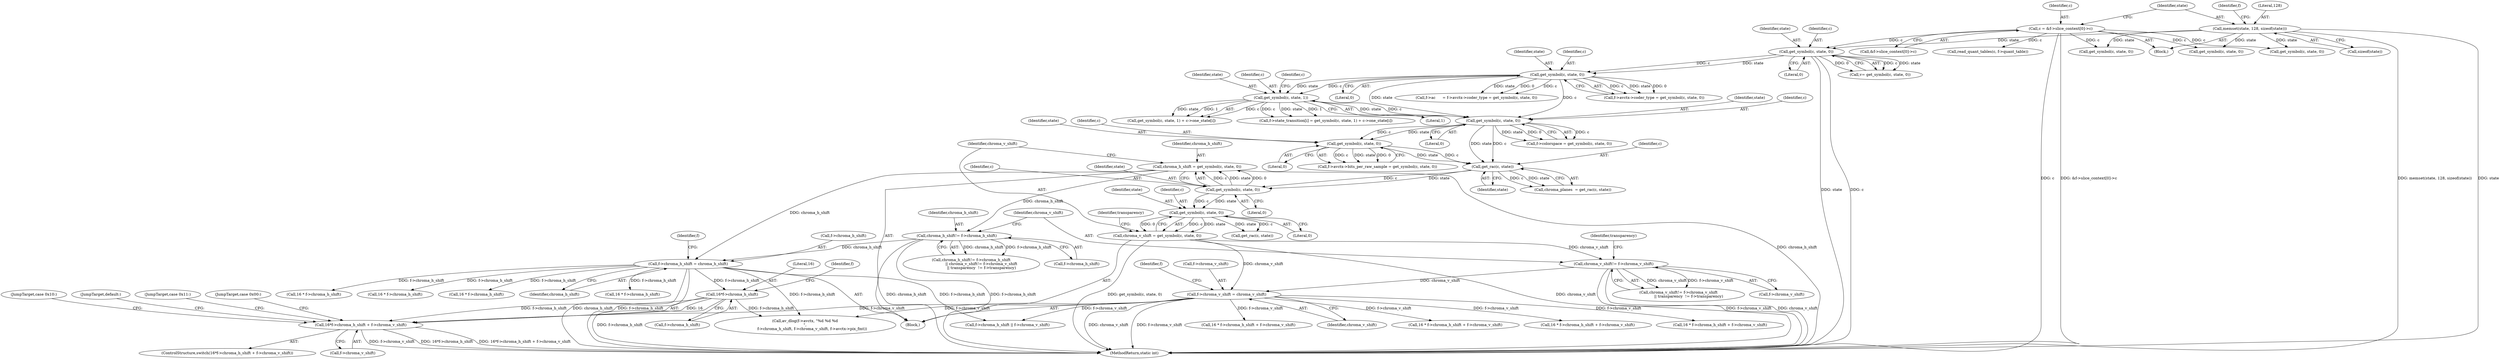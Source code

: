 digraph "0_FFmpeg_b05cd1ea7e45a836f7f6071a716c38bb30326e0f@pointer" {
"1000470" [label="(Call,16*f->chroma_h_shift + f->chroma_v_shift)"];
"1000471" [label="(Call,16*f->chroma_h_shift)"];
"1000300" [label="(Call,f->chroma_h_shift = chroma_h_shift)"];
"1000240" [label="(Call,chroma_h_shift = get_symbol(c, state, 0))"];
"1000242" [label="(Call,get_symbol(c, state, 0))"];
"1000237" [label="(Call,get_rac(c, state))"];
"1000215" [label="(Call,get_symbol(c, state, 0))"];
"1000202" [label="(Call,get_symbol(c, state, 1))"];
"1000175" [label="(Call,get_symbol(c, state, 0))"];
"1000142" [label="(Call,get_symbol(c, state, 0))"];
"1000113" [label="(Call,c = &f->slice_context[0]->c)"];
"1000123" [label="(Call,memset(state, 128, sizeof(state)))"];
"1000231" [label="(Call,get_symbol(c, state, 0))"];
"1000270" [label="(Call,chroma_h_shift!= f->chroma_h_shift)"];
"1000305" [label="(Call,f->chroma_v_shift = chroma_v_shift)"];
"1000276" [label="(Call,chroma_v_shift!= f->chroma_v_shift)"];
"1000246" [label="(Call,chroma_v_shift = get_symbol(c, state, 0))"];
"1000248" [label="(Call,get_symbol(c, state, 0))"];
"1000204" [label="(Identifier,state)"];
"1000124" [label="(Identifier,state)"];
"1000177" [label="(Identifier,state)"];
"1000241" [label="(Identifier,chroma_h_shift)"];
"1000275" [label="(Call,chroma_v_shift!= f->chroma_v_shift\n                 || transparency  != f->transparency)"];
"1000277" [label="(Identifier,chroma_v_shift)"];
"1000507" [label="(JumpTarget,default:)"];
"1000597" [label="(Call,16 * f->chroma_h_shift)"];
"1000134" [label="(Block,)"];
"1000203" [label="(Identifier,c)"];
"1000250" [label="(Identifier,state)"];
"1000272" [label="(Call,f->chroma_h_shift)"];
"1000472" [label="(Literal,16)"];
"1000201" [label="(Call,get_symbol(c, state, 1) + c->one_state[i])"];
"1000498" [label="(JumpTarget,case 0x11:)"];
"1000233" [label="(Identifier,state)"];
"1000301" [label="(Call,f->chroma_h_shift)"];
"1000473" [label="(Call,f->chroma_h_shift)"];
"1000175" [label="(Call,get_symbol(c, state, 0))"];
"1000312" [label="(Identifier,f)"];
"1000225" [label="(Call,f->avctx->bits_per_raw_sample = get_symbol(c, state, 0))"];
"1000470" [label="(Call,16*f->chroma_h_shift + f->chroma_v_shift)"];
"1000246" [label="(Call,chroma_v_shift = get_symbol(c, state, 0))"];
"1000131" [label="(Identifier,f)"];
"1000270" [label="(Call,chroma_h_shift!= f->chroma_h_shift)"];
"1000813" [label="(Call,av_dlog(f->avctx, \"%d %d %d\n\",\n            f->chroma_h_shift, f->chroma_v_shift, f->avctx->pix_fmt))"];
"1000165" [label="(Call,f->ac      = f->avctx->coder_type = get_symbol(c, state, 0))"];
"1000596" [label="(Call,16 * f->chroma_h_shift + f->chroma_v_shift)"];
"1000480" [label="(JumpTarget,case 0x00:)"];
"1000123" [label="(Call,memset(state, 128, sizeof(state)))"];
"1001201" [label="(Call,get_symbol(c, state, 0))"];
"1000253" [label="(Identifier,transparency)"];
"1000115" [label="(Call,&f->slice_context[0]->c)"];
"1000381" [label="(Call,16 * f->chroma_h_shift + f->chroma_v_shift)"];
"1000140" [label="(Call,v= get_symbol(c, state, 0))"];
"1000217" [label="(Identifier,state)"];
"1000144" [label="(Identifier,state)"];
"1000382" [label="(Call,16 * f->chroma_h_shift)"];
"1000235" [label="(Call,chroma_planes  = get_rac(c, state))"];
"1000306" [label="(Call,f->chroma_v_shift)"];
"1000245" [label="(Literal,0)"];
"1000242" [label="(Call,get_symbol(c, state, 0))"];
"1000282" [label="(Identifier,transparency)"];
"1000300" [label="(Call,f->chroma_h_shift = chroma_h_shift)"];
"1000232" [label="(Identifier,c)"];
"1000305" [label="(Call,f->chroma_v_shift = chroma_v_shift)"];
"1000216" [label="(Identifier,c)"];
"1000104" [label="(Block,)"];
"1000169" [label="(Call,f->avctx->coder_type = get_symbol(c, state, 0))"];
"1000143" [label="(Identifier,c)"];
"1000254" [label="(Call,get_rac(c, state))"];
"1000114" [label="(Identifier,c)"];
"1000476" [label="(Call,f->chroma_v_shift)"];
"1000309" [label="(Identifier,chroma_v_shift)"];
"1000195" [label="(Call,f->state_transition[i] = get_symbol(c, state, 1) + c->one_state[i])"];
"1000534" [label="(Call,16 * f->chroma_h_shift)"];
"1000647" [label="(Call,16 * f->chroma_h_shift)"];
"1000142" [label="(Call,get_symbol(c, state, 0))"];
"1000269" [label="(Call,chroma_h_shift!= f->chroma_h_shift\n                 || chroma_v_shift!= f->chroma_v_shift\n                 || transparency  != f->transparency)"];
"1000489" [label="(JumpTarget,case 0x10:)"];
"1000240" [label="(Call,chroma_h_shift = get_symbol(c, state, 0))"];
"1000211" [label="(Call,f->colorspace = get_symbol(c, state, 0))"];
"1000234" [label="(Literal,0)"];
"1000126" [label="(Call,sizeof(state))"];
"1001295" [label="(MethodReturn,static int)"];
"1000248" [label="(Call,get_symbol(c, state, 0))"];
"1000244" [label="(Identifier,state)"];
"1000176" [label="(Identifier,c)"];
"1000271" [label="(Identifier,chroma_h_shift)"];
"1000238" [label="(Identifier,c)"];
"1000304" [label="(Identifier,chroma_h_shift)"];
"1000471" [label="(Call,16*f->chroma_h_shift)"];
"1000276" [label="(Call,chroma_v_shift!= f->chroma_v_shift)"];
"1000646" [label="(Call,16 * f->chroma_h_shift + f->chroma_v_shift)"];
"1000239" [label="(Identifier,state)"];
"1000477" [label="(Identifier,f)"];
"1000469" [label="(ControlStructure,switch(16*f->chroma_h_shift + f->chroma_v_shift))"];
"1000218" [label="(Literal,0)"];
"1000125" [label="(Literal,128)"];
"1000247" [label="(Identifier,chroma_v_shift)"];
"1000251" [label="(Literal,0)"];
"1000145" [label="(Literal,0)"];
"1000868" [label="(Call,get_symbol(c, state, 0))"];
"1000178" [label="(Literal,0)"];
"1000205" [label="(Literal,1)"];
"1000249" [label="(Identifier,c)"];
"1000231" [label="(Call,get_symbol(c, state, 0))"];
"1000215" [label="(Call,get_symbol(c, state, 0))"];
"1000237" [label="(Call,get_rac(c, state))"];
"1000113" [label="(Call,c = &f->slice_context[0]->c)"];
"1000243" [label="(Identifier,c)"];
"1000702" [label="(Call,f->chroma_h_shift || f->chroma_v_shift)"];
"1000208" [label="(Identifier,c)"];
"1000838" [label="(Call,read_quant_tables(c, f->quant_table))"];
"1000278" [label="(Call,f->chroma_v_shift)"];
"1000307" [label="(Identifier,f)"];
"1000202" [label="(Call,get_symbol(c, state, 1))"];
"1001016" [label="(Call,get_symbol(c, state, 0))"];
"1000533" [label="(Call,16 * f->chroma_h_shift + f->chroma_v_shift)"];
"1000470" -> "1000469"  [label="AST: "];
"1000470" -> "1000476"  [label="CFG: "];
"1000471" -> "1000470"  [label="AST: "];
"1000476" -> "1000470"  [label="AST: "];
"1000480" -> "1000470"  [label="CFG: "];
"1000489" -> "1000470"  [label="CFG: "];
"1000498" -> "1000470"  [label="CFG: "];
"1000507" -> "1000470"  [label="CFG: "];
"1000470" -> "1001295"  [label="DDG: f->chroma_v_shift"];
"1000470" -> "1001295"  [label="DDG: 16*f->chroma_h_shift"];
"1000470" -> "1001295"  [label="DDG: 16*f->chroma_h_shift + f->chroma_v_shift"];
"1000471" -> "1000470"  [label="DDG: 16"];
"1000471" -> "1000470"  [label="DDG: f->chroma_h_shift"];
"1000305" -> "1000470"  [label="DDG: f->chroma_v_shift"];
"1000471" -> "1000473"  [label="CFG: "];
"1000472" -> "1000471"  [label="AST: "];
"1000473" -> "1000471"  [label="AST: "];
"1000477" -> "1000471"  [label="CFG: "];
"1000471" -> "1001295"  [label="DDG: f->chroma_h_shift"];
"1000300" -> "1000471"  [label="DDG: f->chroma_h_shift"];
"1000471" -> "1000813"  [label="DDG: f->chroma_h_shift"];
"1000300" -> "1000134"  [label="AST: "];
"1000300" -> "1000304"  [label="CFG: "];
"1000301" -> "1000300"  [label="AST: "];
"1000304" -> "1000300"  [label="AST: "];
"1000307" -> "1000300"  [label="CFG: "];
"1000300" -> "1001295"  [label="DDG: chroma_h_shift"];
"1000300" -> "1001295"  [label="DDG: f->chroma_h_shift"];
"1000240" -> "1000300"  [label="DDG: chroma_h_shift"];
"1000270" -> "1000300"  [label="DDG: chroma_h_shift"];
"1000300" -> "1000382"  [label="DDG: f->chroma_h_shift"];
"1000300" -> "1000534"  [label="DDG: f->chroma_h_shift"];
"1000300" -> "1000597"  [label="DDG: f->chroma_h_shift"];
"1000300" -> "1000647"  [label="DDG: f->chroma_h_shift"];
"1000300" -> "1000702"  [label="DDG: f->chroma_h_shift"];
"1000300" -> "1000813"  [label="DDG: f->chroma_h_shift"];
"1000240" -> "1000134"  [label="AST: "];
"1000240" -> "1000242"  [label="CFG: "];
"1000241" -> "1000240"  [label="AST: "];
"1000242" -> "1000240"  [label="AST: "];
"1000247" -> "1000240"  [label="CFG: "];
"1000240" -> "1001295"  [label="DDG: chroma_h_shift"];
"1000242" -> "1000240"  [label="DDG: c"];
"1000242" -> "1000240"  [label="DDG: state"];
"1000242" -> "1000240"  [label="DDG: 0"];
"1000240" -> "1000270"  [label="DDG: chroma_h_shift"];
"1000242" -> "1000245"  [label="CFG: "];
"1000243" -> "1000242"  [label="AST: "];
"1000244" -> "1000242"  [label="AST: "];
"1000245" -> "1000242"  [label="AST: "];
"1000237" -> "1000242"  [label="DDG: c"];
"1000237" -> "1000242"  [label="DDG: state"];
"1000242" -> "1000248"  [label="DDG: c"];
"1000242" -> "1000248"  [label="DDG: state"];
"1000237" -> "1000235"  [label="AST: "];
"1000237" -> "1000239"  [label="CFG: "];
"1000238" -> "1000237"  [label="AST: "];
"1000239" -> "1000237"  [label="AST: "];
"1000235" -> "1000237"  [label="CFG: "];
"1000237" -> "1000235"  [label="DDG: c"];
"1000237" -> "1000235"  [label="DDG: state"];
"1000215" -> "1000237"  [label="DDG: c"];
"1000215" -> "1000237"  [label="DDG: state"];
"1000231" -> "1000237"  [label="DDG: c"];
"1000231" -> "1000237"  [label="DDG: state"];
"1000215" -> "1000211"  [label="AST: "];
"1000215" -> "1000218"  [label="CFG: "];
"1000216" -> "1000215"  [label="AST: "];
"1000217" -> "1000215"  [label="AST: "];
"1000218" -> "1000215"  [label="AST: "];
"1000211" -> "1000215"  [label="CFG: "];
"1000215" -> "1000211"  [label="DDG: c"];
"1000215" -> "1000211"  [label="DDG: state"];
"1000215" -> "1000211"  [label="DDG: 0"];
"1000202" -> "1000215"  [label="DDG: c"];
"1000202" -> "1000215"  [label="DDG: state"];
"1000175" -> "1000215"  [label="DDG: c"];
"1000175" -> "1000215"  [label="DDG: state"];
"1000215" -> "1000231"  [label="DDG: c"];
"1000215" -> "1000231"  [label="DDG: state"];
"1000202" -> "1000201"  [label="AST: "];
"1000202" -> "1000205"  [label="CFG: "];
"1000203" -> "1000202"  [label="AST: "];
"1000204" -> "1000202"  [label="AST: "];
"1000205" -> "1000202"  [label="AST: "];
"1000208" -> "1000202"  [label="CFG: "];
"1000202" -> "1000195"  [label="DDG: c"];
"1000202" -> "1000195"  [label="DDG: state"];
"1000202" -> "1000195"  [label="DDG: 1"];
"1000202" -> "1000201"  [label="DDG: c"];
"1000202" -> "1000201"  [label="DDG: state"];
"1000202" -> "1000201"  [label="DDG: 1"];
"1000175" -> "1000202"  [label="DDG: c"];
"1000175" -> "1000202"  [label="DDG: state"];
"1000175" -> "1000169"  [label="AST: "];
"1000175" -> "1000178"  [label="CFG: "];
"1000176" -> "1000175"  [label="AST: "];
"1000177" -> "1000175"  [label="AST: "];
"1000178" -> "1000175"  [label="AST: "];
"1000169" -> "1000175"  [label="CFG: "];
"1000175" -> "1000165"  [label="DDG: c"];
"1000175" -> "1000165"  [label="DDG: state"];
"1000175" -> "1000165"  [label="DDG: 0"];
"1000175" -> "1000169"  [label="DDG: c"];
"1000175" -> "1000169"  [label="DDG: state"];
"1000175" -> "1000169"  [label="DDG: 0"];
"1000142" -> "1000175"  [label="DDG: c"];
"1000142" -> "1000175"  [label="DDG: state"];
"1000142" -> "1000140"  [label="AST: "];
"1000142" -> "1000145"  [label="CFG: "];
"1000143" -> "1000142"  [label="AST: "];
"1000144" -> "1000142"  [label="AST: "];
"1000145" -> "1000142"  [label="AST: "];
"1000140" -> "1000142"  [label="CFG: "];
"1000142" -> "1001295"  [label="DDG: state"];
"1000142" -> "1001295"  [label="DDG: c"];
"1000142" -> "1000140"  [label="DDG: c"];
"1000142" -> "1000140"  [label="DDG: state"];
"1000142" -> "1000140"  [label="DDG: 0"];
"1000113" -> "1000142"  [label="DDG: c"];
"1000123" -> "1000142"  [label="DDG: state"];
"1000113" -> "1000104"  [label="AST: "];
"1000113" -> "1000115"  [label="CFG: "];
"1000114" -> "1000113"  [label="AST: "];
"1000115" -> "1000113"  [label="AST: "];
"1000124" -> "1000113"  [label="CFG: "];
"1000113" -> "1001295"  [label="DDG: c"];
"1000113" -> "1001295"  [label="DDG: &f->slice_context[0]->c"];
"1000113" -> "1000838"  [label="DDG: c"];
"1000113" -> "1000868"  [label="DDG: c"];
"1000113" -> "1001016"  [label="DDG: c"];
"1000113" -> "1001201"  [label="DDG: c"];
"1000123" -> "1000104"  [label="AST: "];
"1000123" -> "1000126"  [label="CFG: "];
"1000124" -> "1000123"  [label="AST: "];
"1000125" -> "1000123"  [label="AST: "];
"1000126" -> "1000123"  [label="AST: "];
"1000131" -> "1000123"  [label="CFG: "];
"1000123" -> "1001295"  [label="DDG: memset(state, 128, sizeof(state))"];
"1000123" -> "1001295"  [label="DDG: state"];
"1000123" -> "1000868"  [label="DDG: state"];
"1000123" -> "1001016"  [label="DDG: state"];
"1000123" -> "1001201"  [label="DDG: state"];
"1000231" -> "1000225"  [label="AST: "];
"1000231" -> "1000234"  [label="CFG: "];
"1000232" -> "1000231"  [label="AST: "];
"1000233" -> "1000231"  [label="AST: "];
"1000234" -> "1000231"  [label="AST: "];
"1000225" -> "1000231"  [label="CFG: "];
"1000231" -> "1000225"  [label="DDG: c"];
"1000231" -> "1000225"  [label="DDG: state"];
"1000231" -> "1000225"  [label="DDG: 0"];
"1000270" -> "1000269"  [label="AST: "];
"1000270" -> "1000272"  [label="CFG: "];
"1000271" -> "1000270"  [label="AST: "];
"1000272" -> "1000270"  [label="AST: "];
"1000277" -> "1000270"  [label="CFG: "];
"1000269" -> "1000270"  [label="CFG: "];
"1000270" -> "1001295"  [label="DDG: f->chroma_h_shift"];
"1000270" -> "1001295"  [label="DDG: chroma_h_shift"];
"1000270" -> "1000269"  [label="DDG: chroma_h_shift"];
"1000270" -> "1000269"  [label="DDG: f->chroma_h_shift"];
"1000305" -> "1000134"  [label="AST: "];
"1000305" -> "1000309"  [label="CFG: "];
"1000306" -> "1000305"  [label="AST: "];
"1000309" -> "1000305"  [label="AST: "];
"1000312" -> "1000305"  [label="CFG: "];
"1000305" -> "1001295"  [label="DDG: chroma_v_shift"];
"1000305" -> "1001295"  [label="DDG: f->chroma_v_shift"];
"1000276" -> "1000305"  [label="DDG: chroma_v_shift"];
"1000246" -> "1000305"  [label="DDG: chroma_v_shift"];
"1000305" -> "1000381"  [label="DDG: f->chroma_v_shift"];
"1000305" -> "1000533"  [label="DDG: f->chroma_v_shift"];
"1000305" -> "1000596"  [label="DDG: f->chroma_v_shift"];
"1000305" -> "1000646"  [label="DDG: f->chroma_v_shift"];
"1000305" -> "1000702"  [label="DDG: f->chroma_v_shift"];
"1000305" -> "1000813"  [label="DDG: f->chroma_v_shift"];
"1000276" -> "1000275"  [label="AST: "];
"1000276" -> "1000278"  [label="CFG: "];
"1000277" -> "1000276"  [label="AST: "];
"1000278" -> "1000276"  [label="AST: "];
"1000282" -> "1000276"  [label="CFG: "];
"1000275" -> "1000276"  [label="CFG: "];
"1000276" -> "1001295"  [label="DDG: f->chroma_v_shift"];
"1000276" -> "1001295"  [label="DDG: chroma_v_shift"];
"1000276" -> "1000275"  [label="DDG: chroma_v_shift"];
"1000276" -> "1000275"  [label="DDG: f->chroma_v_shift"];
"1000246" -> "1000276"  [label="DDG: chroma_v_shift"];
"1000246" -> "1000134"  [label="AST: "];
"1000246" -> "1000248"  [label="CFG: "];
"1000247" -> "1000246"  [label="AST: "];
"1000248" -> "1000246"  [label="AST: "];
"1000253" -> "1000246"  [label="CFG: "];
"1000246" -> "1001295"  [label="DDG: get_symbol(c, state, 0)"];
"1000246" -> "1001295"  [label="DDG: chroma_v_shift"];
"1000248" -> "1000246"  [label="DDG: c"];
"1000248" -> "1000246"  [label="DDG: state"];
"1000248" -> "1000246"  [label="DDG: 0"];
"1000248" -> "1000251"  [label="CFG: "];
"1000249" -> "1000248"  [label="AST: "];
"1000250" -> "1000248"  [label="AST: "];
"1000251" -> "1000248"  [label="AST: "];
"1000248" -> "1000254"  [label="DDG: c"];
"1000248" -> "1000254"  [label="DDG: state"];
}
